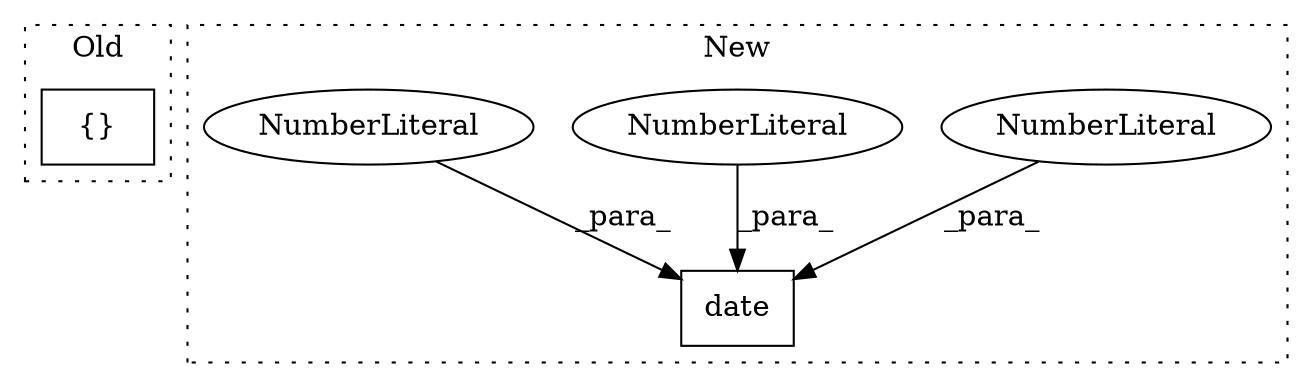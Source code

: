 digraph G {
subgraph cluster0 {
1 [label="{}" a="4" s="524,534" l="1,1" shape="box"];
label = "Old";
style="dotted";
}
subgraph cluster1 {
2 [label="date" a="32" s="1568,1581" l="5,1" shape="box"];
3 [label="NumberLiteral" a="34" s="1573" l="4" shape="ellipse"];
4 [label="NumberLiteral" a="34" s="1578" l="1" shape="ellipse"];
5 [label="NumberLiteral" a="34" s="1580" l="1" shape="ellipse"];
label = "New";
style="dotted";
}
3 -> 2 [label="_para_"];
4 -> 2 [label="_para_"];
5 -> 2 [label="_para_"];
}